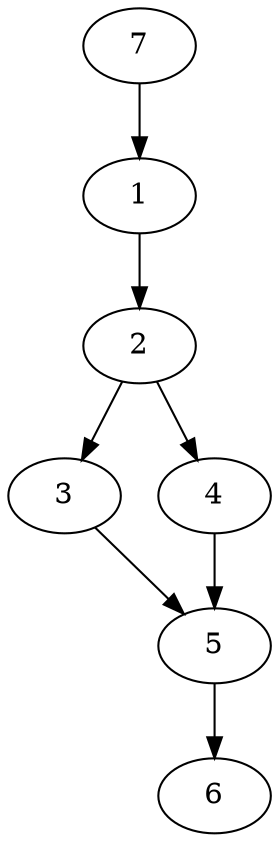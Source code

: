digraph G {
	7;
	1;
	2;
	3;
	4;
	5;
	6;

	7 -> 1 [village=BikiniBottom; name=Main_Street; heightLimit=3; weight=10; primaryType=sideStreet; secondaryType=none;];
	1 -> 2 [village=BikiniBottom; name=Friedrich_Street; heightLimit=3; weight=10; primaryType=mainStreet; secondaryType=none;];
	2 -> 3 [village=BikiniBottom; name=Rose_Way; heightLimit=3; weight=10; primaryType=mainStreet; secondaryType=none;];
	2 -> 4 [village=BikiniBottom; name=Railway_Station_Road2; heightLimit=3; weight=10; primaryType=mainStreet; secondaryType=none;];
	3 -> 5 [village=BikiniBottom; name=Oak_Street; heightLimit=3; weight=10; primaryType=mainStreet; secondaryType=none;];
	4 -> 5 [village=BikiniBottom; name=Railway_Station_Road; heightLimit=3; weight=20; primaryType=mainStreet; secondaryType=none;];
	5 -> 6 [village=BikiniBottom; name=Mill_Lane; heightLimit=3; weight=10; primaryType=mainStreet; secondaryType=none;];

}